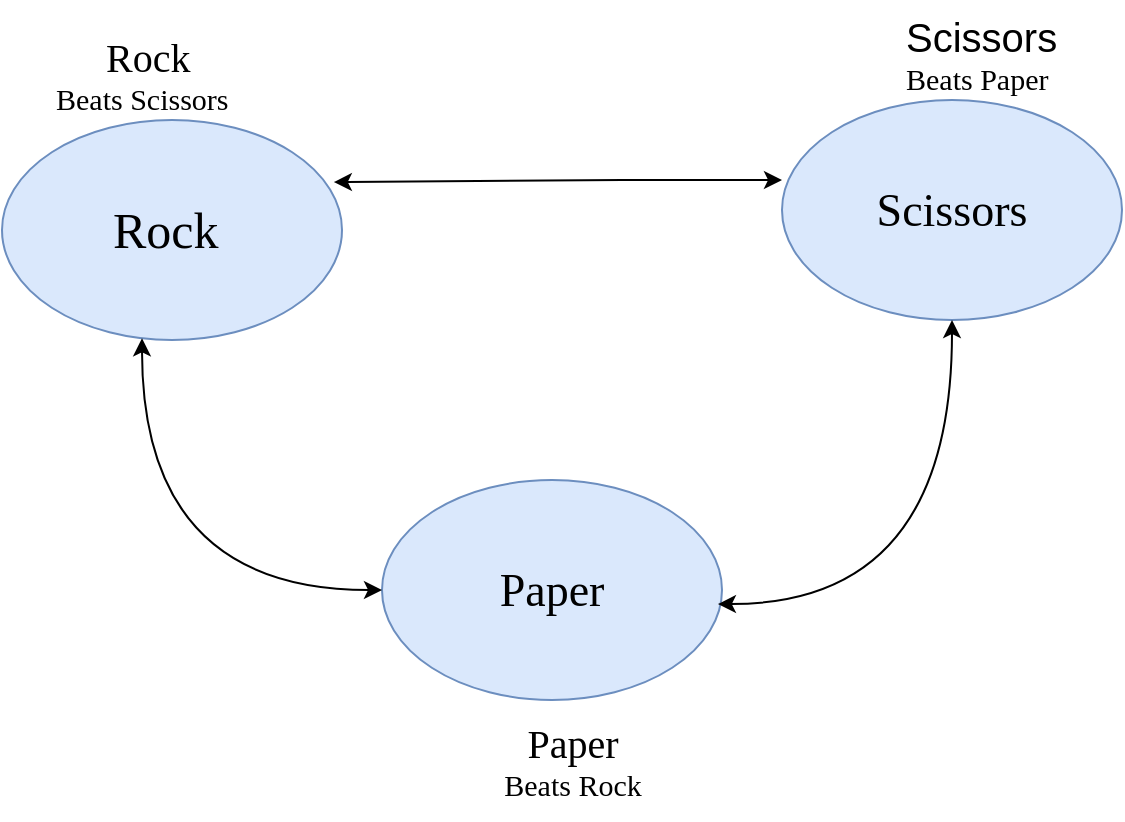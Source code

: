 <mxfile version="24.0.7" type="google">
  <diagram name="Page-1" id="5KUzbmAGb6djkwPRC_II">
    <mxGraphModel grid="1" page="1" gridSize="10" guides="1" tooltips="1" connect="1" arrows="1" fold="1" pageScale="1" pageWidth="850" pageHeight="1100" math="0" shadow="0">
      <root>
        <mxCell id="0" />
        <mxCell id="1" parent="0" />
        <mxCell id="Pzl40JHpZa36W9LLx949-1" value="&lt;blockquote&gt;&lt;font style=&quot;font-size: 25px;&quot; face=&quot;Comic Sans MS&quot;&gt;Rock&amp;nbsp;&lt;/font&gt;&lt;/blockquote&gt;" style="ellipse;whiteSpace=wrap;html=1;fillColor=#dae8fc;strokeColor=#6c8ebf;" vertex="1" parent="1">
          <mxGeometry x="90" y="140" width="170" height="110" as="geometry" />
        </mxCell>
        <mxCell id="z5GXx9lI--2IWafla8_d-3" value="&lt;font style=&quot;font-size: 23px;&quot; face=&quot;Comic Sans MS&quot;&gt;Scissors&lt;/font&gt;" style="ellipse;whiteSpace=wrap;html=1;fillColor=#dae8fc;strokeColor=#6c8ebf;" vertex="1" parent="1">
          <mxGeometry x="480" y="130" width="170" height="110" as="geometry" />
        </mxCell>
        <mxCell id="z5GXx9lI--2IWafla8_d-4" value="&lt;font style=&quot;font-size: 23px;&quot; face=&quot;Comic Sans MS&quot;&gt;Paper&lt;/font&gt;" style="ellipse;whiteSpace=wrap;html=1;fillColor=#dae8fc;strokeColor=#6c8ebf;" vertex="1" parent="1">
          <mxGeometry x="280" y="320" width="170" height="110" as="geometry" />
        </mxCell>
        <mxCell id="z5GXx9lI--2IWafla8_d-10" value="" style="endArrow=classic;startArrow=classic;html=1;rounded=0;curved=1;edgeStyle=orthogonalEdgeStyle;exitX=0.988;exitY=0.564;exitDx=0;exitDy=0;exitPerimeter=0;entryX=0.5;entryY=1;entryDx=0;entryDy=0;" edge="1" parent="1" source="z5GXx9lI--2IWafla8_d-4" target="z5GXx9lI--2IWafla8_d-3">
          <mxGeometry width="50" height="50" relative="1" as="geometry">
            <mxPoint x="480" y="380" as="sourcePoint" />
            <mxPoint x="570" y="260" as="targetPoint" />
          </mxGeometry>
        </mxCell>
        <mxCell id="z5GXx9lI--2IWafla8_d-16" value="" style="endArrow=classic;startArrow=classic;html=1;rounded=0;curved=1;edgeStyle=orthogonalEdgeStyle;" edge="1" parent="1" source="Pzl40JHpZa36W9LLx949-1" target="z5GXx9lI--2IWafla8_d-4">
          <mxGeometry width="50" height="50" relative="1" as="geometry">
            <mxPoint x="50" y="320" as="sourcePoint" />
            <mxPoint x="140" y="200" as="targetPoint" />
            <Array as="points">
              <mxPoint x="160" y="375" />
            </Array>
          </mxGeometry>
        </mxCell>
        <mxCell id="z5GXx9lI--2IWafla8_d-26" value="" style="endArrow=classic;startArrow=classic;html=1;rounded=0;exitX=0.976;exitY=0.282;exitDx=0;exitDy=0;exitPerimeter=0;entryX=0;entryY=0.364;entryDx=0;entryDy=0;entryPerimeter=0;" edge="1" parent="1" source="Pzl40JHpZa36W9LLx949-1" target="z5GXx9lI--2IWafla8_d-3">
          <mxGeometry width="50" height="50" relative="1" as="geometry">
            <mxPoint x="400" y="250" as="sourcePoint" />
            <mxPoint x="470" y="180" as="targetPoint" />
            <Array as="points">
              <mxPoint x="400" y="170" />
            </Array>
          </mxGeometry>
        </mxCell>
        <mxCell id="CPAvcLiajETmH7iK5DRR-1" value="&lt;font style=&quot;font-size: 20px;&quot; face=&quot;Comic Sans MS&quot;&gt;Paper&lt;/font&gt;&lt;div&gt;&lt;font style=&quot;font-size: 15px;&quot; face=&quot;Tahoma&quot;&gt;Beats Rock&lt;/font&gt;&lt;/div&gt;" style="text;html=1;align=center;verticalAlign=middle;resizable=0;points=[];autosize=1;strokeColor=none;fillColor=none;" vertex="1" parent="1">
          <mxGeometry x="325" y="430" width="100" height="60" as="geometry" />
        </mxCell>
        <mxCell id="CPAvcLiajETmH7iK5DRR-2" value="&lt;font style=&quot;font-size: 20px;&quot; face=&quot;Comic Sans MS&quot;&gt;&amp;nbsp; &amp;nbsp; &amp;nbsp;Rock&lt;br&gt;&lt;/font&gt;&lt;font style=&quot;font-size: 15px;&quot; face=&quot;Tahoma&quot;&gt;Beats Scissors&lt;/font&gt;" style="text;whiteSpace=wrap;html=1;" vertex="1" parent="1">
          <mxGeometry x="115" y="90" width="120" height="50" as="geometry" />
        </mxCell>
        <mxCell id="CPAvcLiajETmH7iK5DRR-3" value="&lt;font style=&quot;font-size: 20px;&quot;&gt;Scissors&amp;nbsp;&lt;/font&gt;&lt;div&gt;&lt;font style=&quot;font-size: 15px;&quot; face=&quot;Tahoma&quot;&gt;Beats Paper&lt;/font&gt;&lt;/div&gt;" style="text;whiteSpace=wrap;html=1;" vertex="1" parent="1">
          <mxGeometry x="540" y="80" width="90" height="50" as="geometry" />
        </mxCell>
      </root>
    </mxGraphModel>
  </diagram>
</mxfile>
